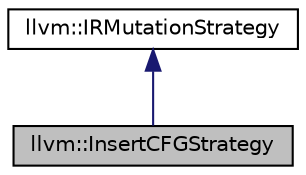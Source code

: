 digraph "llvm::InsertCFGStrategy"
{
 // LATEX_PDF_SIZE
  bgcolor="transparent";
  edge [fontname="Helvetica",fontsize="10",labelfontname="Helvetica",labelfontsize="10"];
  node [fontname="Helvetica",fontsize="10",shape=record];
  Node1 [label="llvm::InsertCFGStrategy",height=0.2,width=0.4,color="black", fillcolor="grey75", style="filled", fontcolor="black",tooltip="Strategy to split a random block and insert a random CFG in between."];
  Node2 -> Node1 [dir="back",color="midnightblue",fontsize="10",style="solid",fontname="Helvetica"];
  Node2 [label="llvm::IRMutationStrategy",height=0.2,width=0.4,color="black",URL="$classllvm_1_1IRMutationStrategy.html",tooltip="Base class for describing how to mutate a module."];
}
